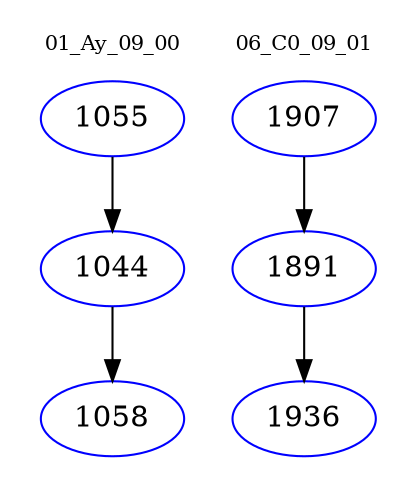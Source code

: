 digraph{
subgraph cluster_0 {
color = white
label = "01_Ay_09_00";
fontsize=10;
T0_1055 [label="1055", color="blue"]
T0_1055 -> T0_1044 [color="black"]
T0_1044 [label="1044", color="blue"]
T0_1044 -> T0_1058 [color="black"]
T0_1058 [label="1058", color="blue"]
}
subgraph cluster_1 {
color = white
label = "06_C0_09_01";
fontsize=10;
T1_1907 [label="1907", color="blue"]
T1_1907 -> T1_1891 [color="black"]
T1_1891 [label="1891", color="blue"]
T1_1891 -> T1_1936 [color="black"]
T1_1936 [label="1936", color="blue"]
}
}
